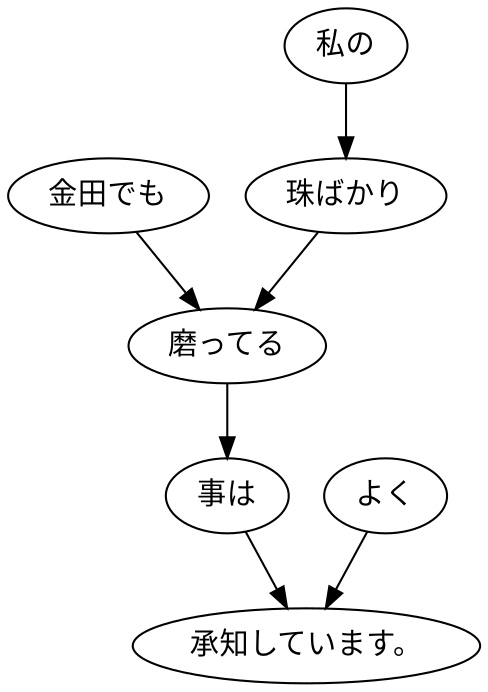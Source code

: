 digraph graph3574 {
	node0 [label="金田でも"];
	node1 [label="私の"];
	node2 [label="珠ばかり"];
	node3 [label="磨ってる"];
	node4 [label="事は"];
	node5 [label="よく"];
	node6 [label="承知しています。"];
	node0 -> node3;
	node1 -> node2;
	node2 -> node3;
	node3 -> node4;
	node4 -> node6;
	node5 -> node6;
}
